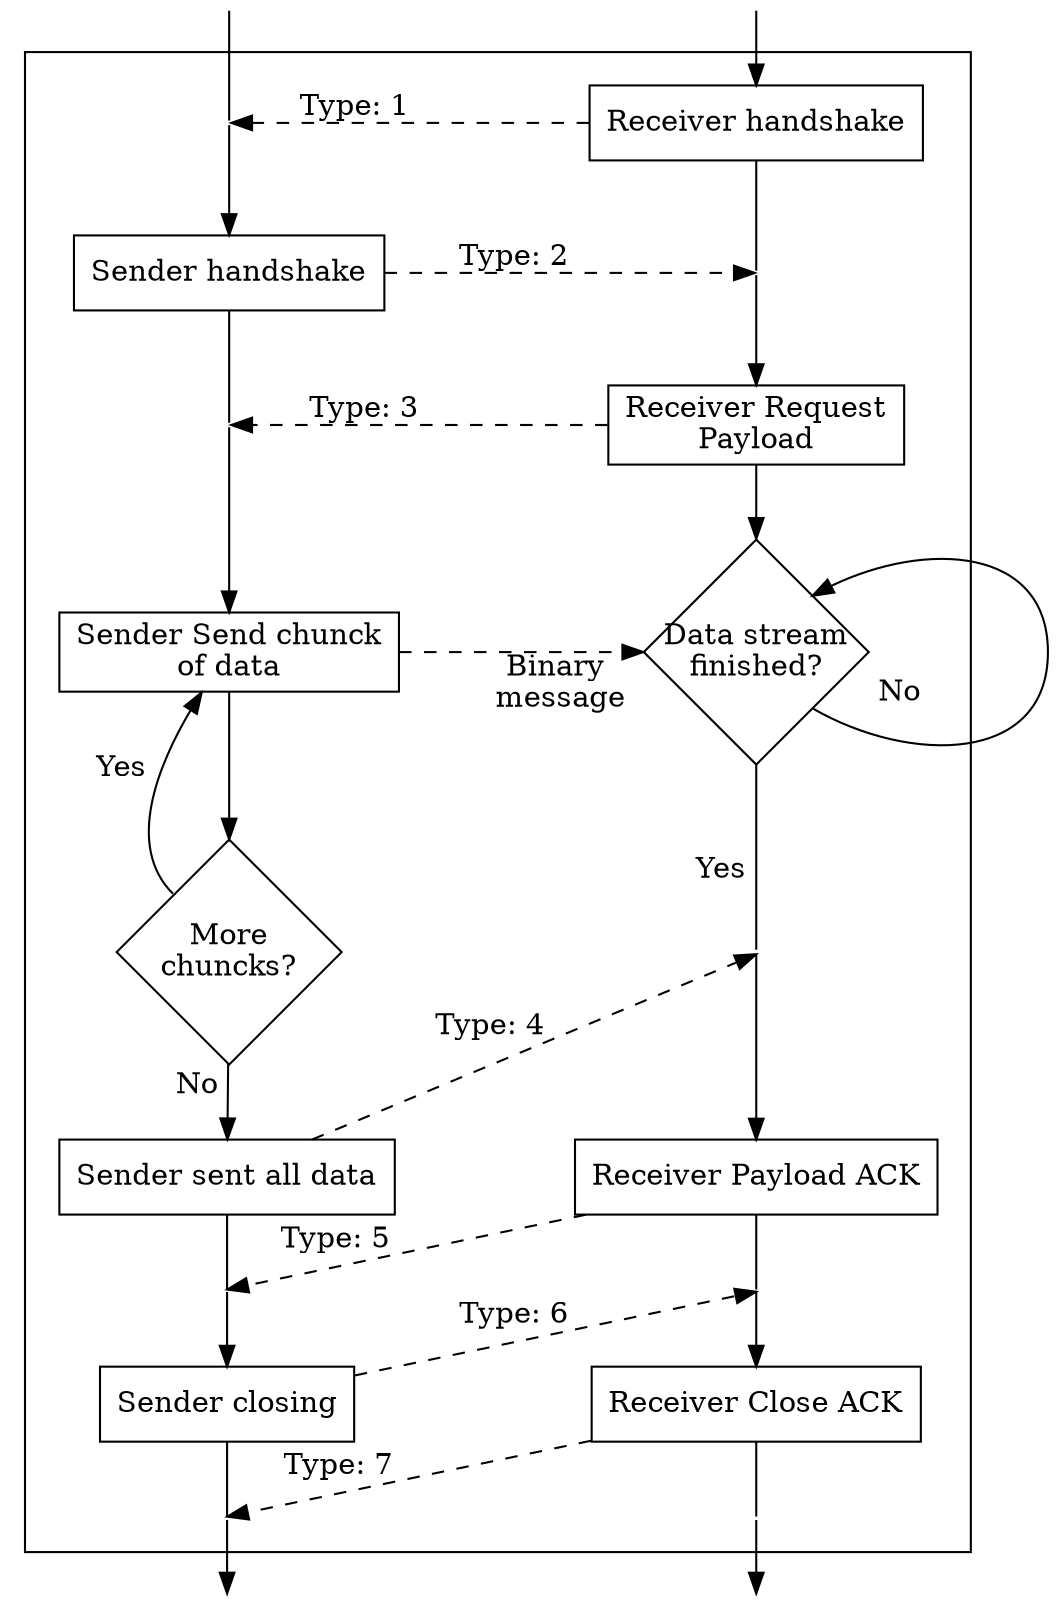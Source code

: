 digraph G {
  rankdir=TD
  rank=same
  nodesep=1.2
  subgraph cluster_container {
    subgraph cluster_sender_state {
        node[shape=box]
        SenderHandshake [label="Sender handshake"] 
        SenderSendChunck [label="Sender Send chunck\nof data"]
        SenderSentPayload [label="Sender sent all data"]
        SenderClosing [label="Sender closing"]

        node[shape=diamond, width=1.5, height=1.5, fixedsize=true]
        SenderStream [label="More\nchuncks?"]

        node[label="",shape=none, width=0, height=0, fixedsize=false]
        s1 -> SenderHandshake
        SenderHandshake -> s2 [arrowhead=none]
        s2 -> SenderSendChunck -> SenderStream
        SenderStream -> SenderSentPayload [xlabel="No "]
        SenderSentPayload -> s3 [arrowhead=none]
        s3 -> SenderClosing 
        SenderClosing -> s4 [arrowhead=none]

        SenderStream:nw -> SenderSendChunck[xlabel="Yes "]
        peripheries=0

      }
      subgraph cluster_receiver_state {
        node[shape=box]
        ReceiverHandshake [label="Receiver handshake"]
        ReceiverRequestPayload [label= "Receiver Request\nPayload"]
        ReceiverPayloadACK [label="Receiver Payload ACK"]
        ReceiverClosingACK [label= "Receiver Close ACK"]

        node[shape=diamond, width=1.5, height=1.5, fixedsize=true]
        ReceiverStream [label="Data stream\nfinished?"]

        node[label="",shape=none, width=0, height=0, fixedsize=false]
        ReceiverHandshake -> r1 [arrowhead=none]
        r1 -> ReceiverRequestPayload -> ReceiverStream
        ReceiverStream -> r2 [arrowhead=none, xlabel="Yes "]
        r2 -> ReceiverPayloadACK 
        ReceiverPayloadACK -> r3 [arrowhead=none]
        r3 -> ReceiverClosingACK
        ReceiverClosingACK -> r4 [arrowhead=none]

        ReceiverStream:se -> ReceiverStream:ne [xlabel="       No"]
        peripheries=0
      }
      edge[style=dashed, constraint=false]
      ReceiverHandshake -> s1 [xlabel="Type: 1"]
      SenderHandshake -> r1 [xlabel="Type: 2"]
      ReceiverRequestPayload -> s2 [xlabel="Type: 3"]
      SenderSendChunck -> ReceiverStream [xlabel= "Binary\n message"]
      SenderSentPayload -> r2 [xlabel="Type: 4"]
      ReceiverPayloadACK -> s3 [xlabel="Type: 5"]
      SenderClosing -> r3 [xlabel="Type: 6"]
      ReceiverClosingACK -> s4 [xlabel="Type: 7"]
    }

    node[label="",shape=none, width=0, height=0, fixedsize=false]

    s0 -> s1 [arrowhead=none]
    s4 -> s5
    r0 -> ReceiverHandshake
    r4 -> r5


  }
